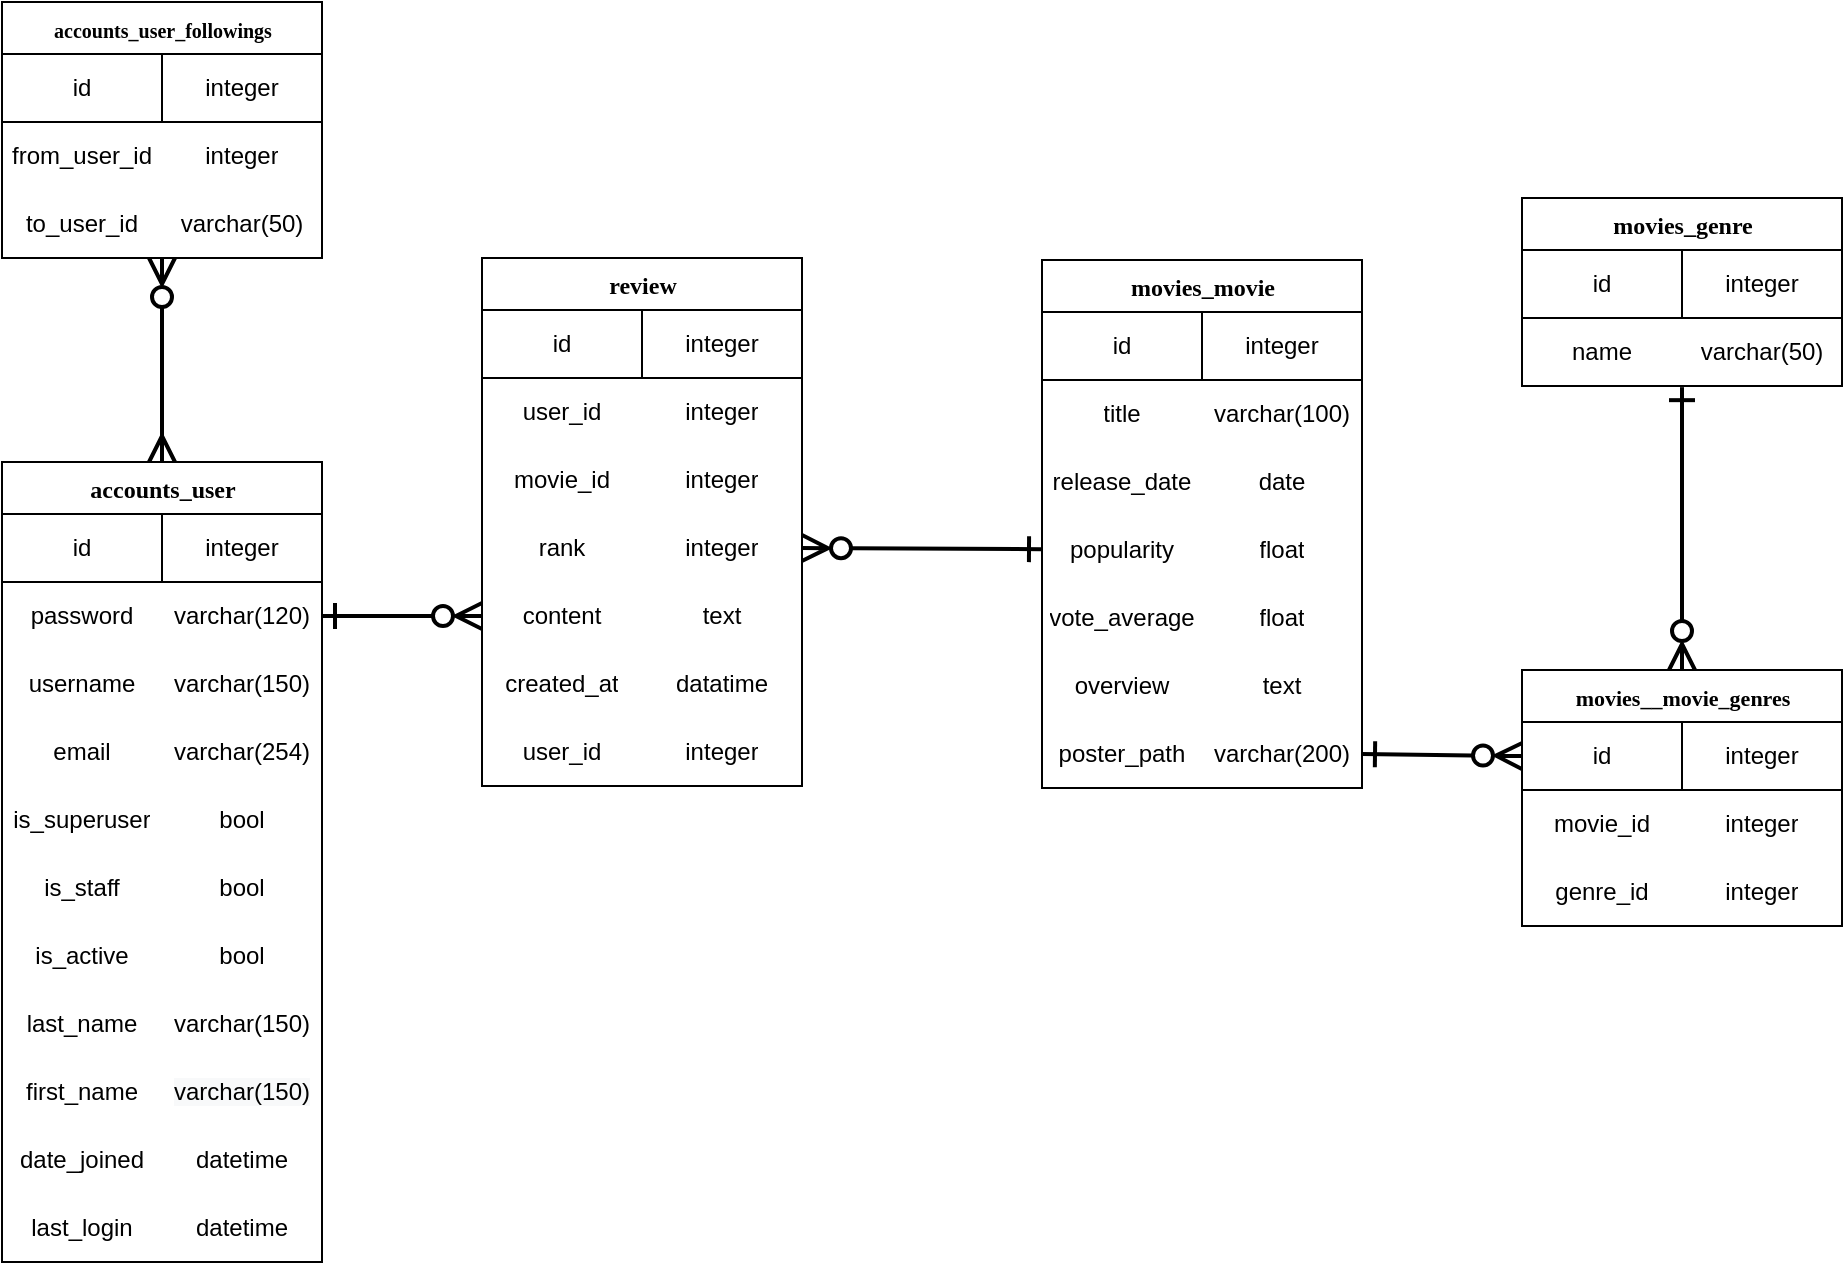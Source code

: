<mxfile version="20.5.3" type="github">
  <diagram name="Page-1" id="9f46799a-70d6-7492-0946-bef42562c5a5">
    <mxGraphModel dx="1271" dy="761" grid="1" gridSize="10" guides="1" tooltips="1" connect="1" arrows="1" fold="1" page="1" pageScale="1" pageWidth="1100" pageHeight="850" background="none" math="0" shadow="0">
      <root>
        <mxCell id="0" />
        <mxCell id="1" parent="0" />
        <mxCell id="78961159f06e98e8-30" value="review" style="swimlane;html=1;fontStyle=1;align=center;verticalAlign=top;childLayout=stackLayout;horizontal=1;startSize=26;horizontalStack=0;resizeParent=1;resizeLast=0;collapsible=1;marginBottom=0;swimlaneFillColor=#ffffff;rounded=0;shadow=0;comic=0;labelBackgroundColor=none;strokeWidth=1;fillColor=none;fontFamily=Verdana;fontSize=12;" parent="1" vertex="1">
          <mxGeometry x="360" y="250" width="160" height="264" as="geometry" />
        </mxCell>
        <mxCell id="Coziq-dJK1Pich8Sk--5-6" value="" style="childLayout=tableLayout;recursiveResize=0;shadow=0;fillColor=none;rounded=0;" parent="78961159f06e98e8-30" vertex="1">
          <mxGeometry y="26" width="160" height="34" as="geometry" />
        </mxCell>
        <mxCell id="Coziq-dJK1Pich8Sk--5-19" style="edgeStyle=orthogonalEdgeStyle;rounded=0;orthogonalLoop=1;jettySize=auto;html=1;exitX=0.5;exitY=0;exitDx=0;exitDy=0;" parent="Coziq-dJK1Pich8Sk--5-6" target="Coziq-dJK1Pich8Sk--5-7" edge="1">
          <mxGeometry relative="1" as="geometry" />
        </mxCell>
        <mxCell id="Coziq-dJK1Pich8Sk--5-7" value="" style="shape=tableRow;horizontal=0;startSize=0;swimlaneHead=0;swimlaneBody=0;top=0;left=0;bottom=0;right=0;dropTarget=0;collapsible=0;recursiveResize=0;expand=0;fontStyle=0;fillColor=none;strokeColor=inherit;rounded=0;" parent="Coziq-dJK1Pich8Sk--5-6" vertex="1">
          <mxGeometry width="160" height="34" as="geometry" />
        </mxCell>
        <mxCell id="Coziq-dJK1Pich8Sk--5-8" value="id" style="connectable=0;recursiveResize=0;strokeColor=inherit;fillColor=none;align=center;whiteSpace=wrap;html=1;rounded=0;" parent="Coziq-dJK1Pich8Sk--5-7" vertex="1">
          <mxGeometry width="80" height="34" as="geometry">
            <mxRectangle width="80" height="34" as="alternateBounds" />
          </mxGeometry>
        </mxCell>
        <mxCell id="Coziq-dJK1Pich8Sk--5-9" value="integer" style="connectable=0;recursiveResize=0;strokeColor=inherit;fillColor=none;align=center;whiteSpace=wrap;html=1;rounded=0;" parent="Coziq-dJK1Pich8Sk--5-7" vertex="1">
          <mxGeometry x="80" width="80" height="34" as="geometry">
            <mxRectangle width="80" height="34" as="alternateBounds" />
          </mxGeometry>
        </mxCell>
        <mxCell id="Coziq-dJK1Pich8Sk--5-20" value="" style="shape=table;html=1;whiteSpace=wrap;startSize=0;container=1;collapsible=0;childLayout=tableLayout;columnLines=0;rowLines=0;rounded=0;" parent="78961159f06e98e8-30" vertex="1">
          <mxGeometry y="60" width="160" height="204" as="geometry" />
        </mxCell>
        <mxCell id="Q-mK16G-5H3DGk-nFdMD-3" style="shape=tableRow;horizontal=0;startSize=0;swimlaneHead=0;swimlaneBody=0;top=0;left=0;bottom=0;right=0;collapsible=0;dropTarget=0;fillColor=none;points=[[0,0.5],[1,0.5]];portConstraint=eastwest;rounded=0;" vertex="1" parent="Coziq-dJK1Pich8Sk--5-20">
          <mxGeometry width="160" height="34" as="geometry" />
        </mxCell>
        <mxCell id="Q-mK16G-5H3DGk-nFdMD-4" value="user_id" style="shape=partialRectangle;html=1;whiteSpace=wrap;connectable=0;fillColor=none;top=0;left=0;bottom=0;right=0;overflow=hidden;fontSize=12;rounded=0;" vertex="1" parent="Q-mK16G-5H3DGk-nFdMD-3">
          <mxGeometry width="80" height="34" as="geometry">
            <mxRectangle width="80" height="34" as="alternateBounds" />
          </mxGeometry>
        </mxCell>
        <mxCell id="Q-mK16G-5H3DGk-nFdMD-5" value="integer" style="shape=partialRectangle;html=1;whiteSpace=wrap;connectable=0;fillColor=none;top=0;left=0;bottom=0;right=0;overflow=hidden;fontSize=12;rounded=0;" vertex="1" parent="Q-mK16G-5H3DGk-nFdMD-3">
          <mxGeometry x="80" width="80" height="34" as="geometry">
            <mxRectangle width="80" height="34" as="alternateBounds" />
          </mxGeometry>
        </mxCell>
        <mxCell id="Coziq-dJK1Pich8Sk--5-21" value="" style="shape=tableRow;horizontal=0;startSize=0;swimlaneHead=0;swimlaneBody=0;top=0;left=0;bottom=0;right=0;collapsible=0;dropTarget=0;fillColor=none;points=[[0,0.5],[1,0.5]];portConstraint=eastwest;rounded=0;" parent="Coziq-dJK1Pich8Sk--5-20" vertex="1">
          <mxGeometry y="34" width="160" height="34" as="geometry" />
        </mxCell>
        <mxCell id="Coziq-dJK1Pich8Sk--5-22" value="movie_id" style="shape=partialRectangle;html=1;whiteSpace=wrap;connectable=0;fillColor=none;top=0;left=0;bottom=0;right=0;overflow=hidden;fontSize=12;rounded=0;" parent="Coziq-dJK1Pich8Sk--5-21" vertex="1">
          <mxGeometry width="80" height="34" as="geometry">
            <mxRectangle width="80" height="34" as="alternateBounds" />
          </mxGeometry>
        </mxCell>
        <mxCell id="Coziq-dJK1Pich8Sk--5-23" value="integer" style="shape=partialRectangle;html=1;whiteSpace=wrap;connectable=0;fillColor=none;top=0;left=0;bottom=0;right=0;overflow=hidden;fontSize=12;rounded=0;" parent="Coziq-dJK1Pich8Sk--5-21" vertex="1">
          <mxGeometry x="80" width="80" height="34" as="geometry">
            <mxRectangle width="80" height="34" as="alternateBounds" />
          </mxGeometry>
        </mxCell>
        <mxCell id="Coziq-dJK1Pich8Sk--5-29" value="" style="shape=tableRow;horizontal=0;startSize=0;swimlaneHead=0;swimlaneBody=0;top=0;left=0;bottom=0;right=0;collapsible=0;dropTarget=0;fillColor=none;points=[[0,0.5],[1,0.5]];portConstraint=eastwest;rounded=0;" parent="Coziq-dJK1Pich8Sk--5-20" vertex="1">
          <mxGeometry y="68" width="160" height="34" as="geometry" />
        </mxCell>
        <mxCell id="Coziq-dJK1Pich8Sk--5-30" value="rank" style="shape=partialRectangle;html=1;whiteSpace=wrap;connectable=0;fillColor=none;top=0;left=0;bottom=0;right=0;overflow=hidden;fontSize=12;rounded=0;" parent="Coziq-dJK1Pich8Sk--5-29" vertex="1">
          <mxGeometry width="80" height="34" as="geometry">
            <mxRectangle width="80" height="34" as="alternateBounds" />
          </mxGeometry>
        </mxCell>
        <mxCell id="Coziq-dJK1Pich8Sk--5-31" value="integer" style="shape=partialRectangle;html=1;whiteSpace=wrap;connectable=0;fillColor=none;top=0;left=0;bottom=0;right=0;overflow=hidden;fontSize=12;rounded=0;" parent="Coziq-dJK1Pich8Sk--5-29" vertex="1">
          <mxGeometry x="80" width="80" height="34" as="geometry">
            <mxRectangle width="80" height="34" as="alternateBounds" />
          </mxGeometry>
        </mxCell>
        <mxCell id="Coziq-dJK1Pich8Sk--5-42" style="shape=tableRow;horizontal=0;startSize=0;swimlaneHead=0;swimlaneBody=0;top=0;left=0;bottom=0;right=0;collapsible=0;dropTarget=0;fillColor=none;points=[[0,0.5],[1,0.5]];portConstraint=eastwest;rounded=0;" parent="Coziq-dJK1Pich8Sk--5-20" vertex="1">
          <mxGeometry y="102" width="160" height="34" as="geometry" />
        </mxCell>
        <mxCell id="Coziq-dJK1Pich8Sk--5-43" value="content" style="shape=partialRectangle;html=1;whiteSpace=wrap;connectable=0;fillColor=none;top=0;left=0;bottom=0;right=0;overflow=hidden;fontSize=12;rounded=0;" parent="Coziq-dJK1Pich8Sk--5-42" vertex="1">
          <mxGeometry width="80" height="34" as="geometry">
            <mxRectangle width="80" height="34" as="alternateBounds" />
          </mxGeometry>
        </mxCell>
        <mxCell id="Coziq-dJK1Pich8Sk--5-44" value="text" style="shape=partialRectangle;html=1;whiteSpace=wrap;connectable=0;fillColor=none;top=0;left=0;bottom=0;right=0;overflow=hidden;fontSize=12;rounded=0;" parent="Coziq-dJK1Pich8Sk--5-42" vertex="1">
          <mxGeometry x="80" width="80" height="34" as="geometry">
            <mxRectangle width="80" height="34" as="alternateBounds" />
          </mxGeometry>
        </mxCell>
        <mxCell id="Coziq-dJK1Pich8Sk--5-39" style="shape=tableRow;horizontal=0;startSize=0;swimlaneHead=0;swimlaneBody=0;top=0;left=0;bottom=0;right=0;collapsible=0;dropTarget=0;fillColor=none;points=[[0,0.5],[1,0.5]];portConstraint=eastwest;rounded=0;" parent="Coziq-dJK1Pich8Sk--5-20" vertex="1">
          <mxGeometry y="136" width="160" height="34" as="geometry" />
        </mxCell>
        <mxCell id="Coziq-dJK1Pich8Sk--5-40" value="created_at" style="shape=partialRectangle;html=1;whiteSpace=wrap;connectable=0;fillColor=none;top=0;left=0;bottom=0;right=0;overflow=hidden;fontSize=12;rounded=0;" parent="Coziq-dJK1Pich8Sk--5-39" vertex="1">
          <mxGeometry width="80" height="34" as="geometry">
            <mxRectangle width="80" height="34" as="alternateBounds" />
          </mxGeometry>
        </mxCell>
        <mxCell id="Coziq-dJK1Pich8Sk--5-41" value="datatime" style="shape=partialRectangle;html=1;whiteSpace=wrap;connectable=0;fillColor=none;top=0;left=0;bottom=0;right=0;overflow=hidden;fontSize=12;rounded=0;" parent="Coziq-dJK1Pich8Sk--5-39" vertex="1">
          <mxGeometry x="80" width="80" height="34" as="geometry">
            <mxRectangle width="80" height="34" as="alternateBounds" />
          </mxGeometry>
        </mxCell>
        <mxCell id="Coziq-dJK1Pich8Sk--5-33" style="shape=tableRow;horizontal=0;startSize=0;swimlaneHead=0;swimlaneBody=0;top=0;left=0;bottom=0;right=0;collapsible=0;dropTarget=0;fillColor=none;points=[[0,0.5],[1,0.5]];portConstraint=eastwest;rounded=0;" parent="Coziq-dJK1Pich8Sk--5-20" vertex="1">
          <mxGeometry y="170" width="160" height="34" as="geometry" />
        </mxCell>
        <mxCell id="Coziq-dJK1Pich8Sk--5-34" value="user_id" style="shape=partialRectangle;html=1;whiteSpace=wrap;connectable=0;fillColor=none;top=0;left=0;bottom=0;right=0;overflow=hidden;fontSize=12;rounded=0;" parent="Coziq-dJK1Pich8Sk--5-33" vertex="1">
          <mxGeometry width="80" height="34" as="geometry">
            <mxRectangle width="80" height="34" as="alternateBounds" />
          </mxGeometry>
        </mxCell>
        <mxCell id="Coziq-dJK1Pich8Sk--5-35" value="integer" style="shape=partialRectangle;html=1;whiteSpace=wrap;connectable=0;fillColor=none;top=0;left=0;bottom=0;right=0;overflow=hidden;fontSize=12;rounded=0;" parent="Coziq-dJK1Pich8Sk--5-33" vertex="1">
          <mxGeometry x="80" width="80" height="34" as="geometry">
            <mxRectangle width="80" height="34" as="alternateBounds" />
          </mxGeometry>
        </mxCell>
        <mxCell id="Coziq-dJK1Pich8Sk--5-45" value="&lt;font style=&quot;font-size: 10px;&quot;&gt;accounts_user_followings&lt;/font&gt;" style="swimlane;html=1;fontStyle=1;align=center;verticalAlign=top;childLayout=stackLayout;horizontal=1;startSize=26;horizontalStack=0;resizeParent=1;resizeLast=0;collapsible=1;marginBottom=0;swimlaneFillColor=#ffffff;rounded=0;shadow=0;comic=0;labelBackgroundColor=none;strokeWidth=1;fillColor=none;fontFamily=Verdana;fontSize=12;" parent="1" vertex="1">
          <mxGeometry x="120" y="122" width="160" height="128" as="geometry" />
        </mxCell>
        <mxCell id="Coziq-dJK1Pich8Sk--5-46" value="" style="childLayout=tableLayout;recursiveResize=0;shadow=0;fillColor=none;rounded=0;" parent="Coziq-dJK1Pich8Sk--5-45" vertex="1">
          <mxGeometry y="26" width="160" height="34" as="geometry" />
        </mxCell>
        <mxCell id="Coziq-dJK1Pich8Sk--5-47" style="edgeStyle=orthogonalEdgeStyle;rounded=0;orthogonalLoop=1;jettySize=auto;html=1;exitX=0.5;exitY=0;exitDx=0;exitDy=0;" parent="Coziq-dJK1Pich8Sk--5-46" target="Coziq-dJK1Pich8Sk--5-48" edge="1">
          <mxGeometry relative="1" as="geometry" />
        </mxCell>
        <mxCell id="Coziq-dJK1Pich8Sk--5-48" value="" style="shape=tableRow;horizontal=0;startSize=0;swimlaneHead=0;swimlaneBody=0;top=0;left=0;bottom=0;right=0;dropTarget=0;collapsible=0;recursiveResize=0;expand=0;fontStyle=0;fillColor=none;strokeColor=inherit;rounded=0;" parent="Coziq-dJK1Pich8Sk--5-46" vertex="1">
          <mxGeometry width="160" height="34" as="geometry" />
        </mxCell>
        <mxCell id="Coziq-dJK1Pich8Sk--5-49" value="id" style="connectable=0;recursiveResize=0;strokeColor=inherit;fillColor=none;align=center;whiteSpace=wrap;html=1;rounded=0;" parent="Coziq-dJK1Pich8Sk--5-48" vertex="1">
          <mxGeometry width="80" height="34" as="geometry">
            <mxRectangle width="80" height="34" as="alternateBounds" />
          </mxGeometry>
        </mxCell>
        <mxCell id="Coziq-dJK1Pich8Sk--5-50" value="integer" style="connectable=0;recursiveResize=0;strokeColor=inherit;fillColor=none;align=center;whiteSpace=wrap;html=1;rounded=0;" parent="Coziq-dJK1Pich8Sk--5-48" vertex="1">
          <mxGeometry x="80" width="80" height="34" as="geometry">
            <mxRectangle width="80" height="34" as="alternateBounds" />
          </mxGeometry>
        </mxCell>
        <mxCell id="Coziq-dJK1Pich8Sk--5-51" value="" style="shape=table;html=1;whiteSpace=wrap;startSize=0;container=1;collapsible=0;childLayout=tableLayout;columnLines=0;rowLines=0;rounded=0;" parent="Coziq-dJK1Pich8Sk--5-45" vertex="1">
          <mxGeometry y="60" width="160" height="68" as="geometry" />
        </mxCell>
        <mxCell id="Coziq-dJK1Pich8Sk--5-52" value="" style="shape=tableRow;horizontal=0;startSize=0;swimlaneHead=0;swimlaneBody=0;top=0;left=0;bottom=0;right=0;collapsible=0;dropTarget=0;fillColor=none;points=[[0,0.5],[1,0.5]];portConstraint=eastwest;rounded=0;" parent="Coziq-dJK1Pich8Sk--5-51" vertex="1">
          <mxGeometry width="160" height="34" as="geometry" />
        </mxCell>
        <mxCell id="Coziq-dJK1Pich8Sk--5-53" value="from_user_id" style="shape=partialRectangle;html=1;whiteSpace=wrap;connectable=0;fillColor=none;top=0;left=0;bottom=0;right=0;overflow=hidden;fontSize=12;rounded=0;" parent="Coziq-dJK1Pich8Sk--5-52" vertex="1">
          <mxGeometry width="80" height="34" as="geometry">
            <mxRectangle width="80" height="34" as="alternateBounds" />
          </mxGeometry>
        </mxCell>
        <mxCell id="Coziq-dJK1Pich8Sk--5-54" value="integer" style="shape=partialRectangle;html=1;whiteSpace=wrap;connectable=0;fillColor=none;top=0;left=0;bottom=0;right=0;overflow=hidden;fontSize=12;rounded=0;" parent="Coziq-dJK1Pich8Sk--5-52" vertex="1">
          <mxGeometry x="80" width="80" height="34" as="geometry">
            <mxRectangle width="80" height="34" as="alternateBounds" />
          </mxGeometry>
        </mxCell>
        <mxCell id="Coziq-dJK1Pich8Sk--5-55" value="" style="shape=tableRow;horizontal=0;startSize=0;swimlaneHead=0;swimlaneBody=0;top=0;left=0;bottom=0;right=0;collapsible=0;dropTarget=0;fillColor=none;points=[[0,0.5],[1,0.5]];portConstraint=eastwest;rounded=0;" parent="Coziq-dJK1Pich8Sk--5-51" vertex="1">
          <mxGeometry y="34" width="160" height="34" as="geometry" />
        </mxCell>
        <mxCell id="Coziq-dJK1Pich8Sk--5-56" value="to_user_id" style="shape=partialRectangle;html=1;whiteSpace=wrap;connectable=0;fillColor=none;top=0;left=0;bottom=0;right=0;overflow=hidden;fontSize=12;rounded=0;" parent="Coziq-dJK1Pich8Sk--5-55" vertex="1">
          <mxGeometry width="80" height="34" as="geometry">
            <mxRectangle width="80" height="34" as="alternateBounds" />
          </mxGeometry>
        </mxCell>
        <mxCell id="Coziq-dJK1Pich8Sk--5-57" value="varchar(50)" style="shape=partialRectangle;html=1;whiteSpace=wrap;connectable=0;fillColor=none;top=0;left=0;bottom=0;right=0;overflow=hidden;fontSize=12;rounded=0;" parent="Coziq-dJK1Pich8Sk--5-55" vertex="1">
          <mxGeometry x="80" width="80" height="34" as="geometry">
            <mxRectangle width="80" height="34" as="alternateBounds" />
          </mxGeometry>
        </mxCell>
        <mxCell id="Coziq-dJK1Pich8Sk--5-73" value="accounts_user" style="swimlane;html=1;fontStyle=1;align=center;verticalAlign=top;childLayout=stackLayout;horizontal=1;startSize=26;horizontalStack=0;resizeParent=1;resizeLast=0;collapsible=1;marginBottom=0;swimlaneFillColor=#ffffff;rounded=0;shadow=0;comic=0;labelBackgroundColor=none;strokeWidth=1;fillColor=none;fontFamily=Verdana;fontSize=12;" parent="1" vertex="1">
          <mxGeometry x="120" y="352" width="160" height="400" as="geometry" />
        </mxCell>
        <mxCell id="Coziq-dJK1Pich8Sk--5-74" value="" style="childLayout=tableLayout;recursiveResize=0;shadow=0;fillColor=none;rounded=0;" parent="Coziq-dJK1Pich8Sk--5-73" vertex="1">
          <mxGeometry y="26" width="160" height="34" as="geometry" />
        </mxCell>
        <mxCell id="Coziq-dJK1Pich8Sk--5-75" style="edgeStyle=orthogonalEdgeStyle;rounded=0;orthogonalLoop=1;jettySize=auto;html=1;exitX=0.5;exitY=0;exitDx=0;exitDy=0;" parent="Coziq-dJK1Pich8Sk--5-74" target="Coziq-dJK1Pich8Sk--5-76" edge="1">
          <mxGeometry relative="1" as="geometry" />
        </mxCell>
        <mxCell id="Coziq-dJK1Pich8Sk--5-76" value="" style="shape=tableRow;horizontal=0;startSize=0;swimlaneHead=0;swimlaneBody=0;top=0;left=0;bottom=0;right=0;dropTarget=0;collapsible=0;recursiveResize=0;expand=0;fontStyle=0;fillColor=none;strokeColor=inherit;rounded=0;" parent="Coziq-dJK1Pich8Sk--5-74" vertex="1">
          <mxGeometry width="160" height="34" as="geometry" />
        </mxCell>
        <mxCell id="Coziq-dJK1Pich8Sk--5-77" value="id" style="connectable=0;recursiveResize=0;strokeColor=inherit;fillColor=none;align=center;whiteSpace=wrap;html=1;rounded=0;" parent="Coziq-dJK1Pich8Sk--5-76" vertex="1">
          <mxGeometry width="80" height="34" as="geometry">
            <mxRectangle width="80" height="34" as="alternateBounds" />
          </mxGeometry>
        </mxCell>
        <mxCell id="Coziq-dJK1Pich8Sk--5-78" value="integer" style="connectable=0;recursiveResize=0;strokeColor=inherit;fillColor=none;align=center;whiteSpace=wrap;html=1;rounded=0;" parent="Coziq-dJK1Pich8Sk--5-76" vertex="1">
          <mxGeometry x="80" width="80" height="34" as="geometry">
            <mxRectangle width="80" height="34" as="alternateBounds" />
          </mxGeometry>
        </mxCell>
        <mxCell id="Coziq-dJK1Pich8Sk--5-79" value="" style="shape=table;html=1;whiteSpace=wrap;startSize=0;container=1;collapsible=0;childLayout=tableLayout;columnLines=0;rowLines=0;rounded=0;" parent="Coziq-dJK1Pich8Sk--5-73" vertex="1">
          <mxGeometry y="60" width="160" height="340" as="geometry" />
        </mxCell>
        <mxCell id="Coziq-dJK1Pich8Sk--5-80" value="" style="shape=tableRow;horizontal=0;startSize=0;swimlaneHead=0;swimlaneBody=0;top=0;left=0;bottom=0;right=0;collapsible=0;dropTarget=0;fillColor=none;points=[[0,0.5],[1,0.5]];portConstraint=eastwest;rounded=0;" parent="Coziq-dJK1Pich8Sk--5-79" vertex="1">
          <mxGeometry width="160" height="34" as="geometry" />
        </mxCell>
        <mxCell id="Coziq-dJK1Pich8Sk--5-81" value="password" style="shape=partialRectangle;html=1;whiteSpace=wrap;connectable=0;fillColor=none;top=0;left=0;bottom=0;right=0;overflow=hidden;fontSize=12;rounded=0;" parent="Coziq-dJK1Pich8Sk--5-80" vertex="1">
          <mxGeometry width="80" height="34" as="geometry">
            <mxRectangle width="80" height="34" as="alternateBounds" />
          </mxGeometry>
        </mxCell>
        <mxCell id="Coziq-dJK1Pich8Sk--5-82" value="varchar(120)" style="shape=partialRectangle;html=1;whiteSpace=wrap;connectable=0;fillColor=none;top=0;left=0;bottom=0;right=0;overflow=hidden;fontSize=12;rounded=0;" parent="Coziq-dJK1Pich8Sk--5-80" vertex="1">
          <mxGeometry x="80" width="80" height="34" as="geometry">
            <mxRectangle width="80" height="34" as="alternateBounds" />
          </mxGeometry>
        </mxCell>
        <mxCell id="Coziq-dJK1Pich8Sk--5-83" value="" style="shape=tableRow;horizontal=0;startSize=0;swimlaneHead=0;swimlaneBody=0;top=0;left=0;bottom=0;right=0;collapsible=0;dropTarget=0;fillColor=none;points=[[0,0.5],[1,0.5]];portConstraint=eastwest;rounded=0;" parent="Coziq-dJK1Pich8Sk--5-79" vertex="1">
          <mxGeometry y="34" width="160" height="34" as="geometry" />
        </mxCell>
        <mxCell id="Coziq-dJK1Pich8Sk--5-84" value="username" style="shape=partialRectangle;html=1;whiteSpace=wrap;connectable=0;fillColor=none;top=0;left=0;bottom=0;right=0;overflow=hidden;fontSize=12;rounded=0;" parent="Coziq-dJK1Pich8Sk--5-83" vertex="1">
          <mxGeometry width="80" height="34" as="geometry">
            <mxRectangle width="80" height="34" as="alternateBounds" />
          </mxGeometry>
        </mxCell>
        <mxCell id="Coziq-dJK1Pich8Sk--5-85" value="varchar(150)" style="shape=partialRectangle;html=1;whiteSpace=wrap;connectable=0;fillColor=none;top=0;left=0;bottom=0;right=0;overflow=hidden;fontSize=12;rounded=0;" parent="Coziq-dJK1Pich8Sk--5-83" vertex="1">
          <mxGeometry x="80" width="80" height="34" as="geometry">
            <mxRectangle width="80" height="34" as="alternateBounds" />
          </mxGeometry>
        </mxCell>
        <mxCell id="Coziq-dJK1Pich8Sk--5-86" value="" style="shape=tableRow;horizontal=0;startSize=0;swimlaneHead=0;swimlaneBody=0;top=0;left=0;bottom=0;right=0;collapsible=0;dropTarget=0;fillColor=none;points=[[0,0.5],[1,0.5]];portConstraint=eastwest;rounded=0;" parent="Coziq-dJK1Pich8Sk--5-79" vertex="1">
          <mxGeometry y="68" width="160" height="34" as="geometry" />
        </mxCell>
        <mxCell id="Coziq-dJK1Pich8Sk--5-87" value="email" style="shape=partialRectangle;html=1;whiteSpace=wrap;connectable=0;fillColor=none;top=0;left=0;bottom=0;right=0;overflow=hidden;fontSize=12;rounded=0;" parent="Coziq-dJK1Pich8Sk--5-86" vertex="1">
          <mxGeometry width="80" height="34" as="geometry">
            <mxRectangle width="80" height="34" as="alternateBounds" />
          </mxGeometry>
        </mxCell>
        <mxCell id="Coziq-dJK1Pich8Sk--5-88" value="varchar(254)" style="shape=partialRectangle;html=1;whiteSpace=wrap;connectable=0;fillColor=none;top=0;left=0;bottom=0;right=0;overflow=hidden;fontSize=12;rounded=0;" parent="Coziq-dJK1Pich8Sk--5-86" vertex="1">
          <mxGeometry x="80" width="80" height="34" as="geometry">
            <mxRectangle width="80" height="34" as="alternateBounds" />
          </mxGeometry>
        </mxCell>
        <mxCell id="Coziq-dJK1Pich8Sk--5-89" style="shape=tableRow;horizontal=0;startSize=0;swimlaneHead=0;swimlaneBody=0;top=0;left=0;bottom=0;right=0;collapsible=0;dropTarget=0;fillColor=none;points=[[0,0.5],[1,0.5]];portConstraint=eastwest;rounded=0;" parent="Coziq-dJK1Pich8Sk--5-79" vertex="1">
          <mxGeometry y="102" width="160" height="34" as="geometry" />
        </mxCell>
        <mxCell id="Coziq-dJK1Pich8Sk--5-90" value="is_superuser" style="shape=partialRectangle;html=1;whiteSpace=wrap;connectable=0;fillColor=none;top=0;left=0;bottom=0;right=0;overflow=hidden;fontSize=12;rounded=0;" parent="Coziq-dJK1Pich8Sk--5-89" vertex="1">
          <mxGeometry width="80" height="34" as="geometry">
            <mxRectangle width="80" height="34" as="alternateBounds" />
          </mxGeometry>
        </mxCell>
        <mxCell id="Coziq-dJK1Pich8Sk--5-91" value="bool" style="shape=partialRectangle;html=1;whiteSpace=wrap;connectable=0;fillColor=none;top=0;left=0;bottom=0;right=0;overflow=hidden;fontSize=12;rounded=0;" parent="Coziq-dJK1Pich8Sk--5-89" vertex="1">
          <mxGeometry x="80" width="80" height="34" as="geometry">
            <mxRectangle width="80" height="34" as="alternateBounds" />
          </mxGeometry>
        </mxCell>
        <mxCell id="Coziq-dJK1Pich8Sk--5-185" style="shape=tableRow;horizontal=0;startSize=0;swimlaneHead=0;swimlaneBody=0;top=0;left=0;bottom=0;right=0;collapsible=0;dropTarget=0;fillColor=none;points=[[0,0.5],[1,0.5]];portConstraint=eastwest;rounded=0;" parent="Coziq-dJK1Pich8Sk--5-79" vertex="1">
          <mxGeometry y="136" width="160" height="34" as="geometry" />
        </mxCell>
        <mxCell id="Coziq-dJK1Pich8Sk--5-186" value="is_staff" style="shape=partialRectangle;html=1;whiteSpace=wrap;connectable=0;fillColor=none;top=0;left=0;bottom=0;right=0;overflow=hidden;fontSize=12;rounded=0;" parent="Coziq-dJK1Pich8Sk--5-185" vertex="1">
          <mxGeometry width="80" height="34" as="geometry">
            <mxRectangle width="80" height="34" as="alternateBounds" />
          </mxGeometry>
        </mxCell>
        <mxCell id="Coziq-dJK1Pich8Sk--5-187" value="bool" style="shape=partialRectangle;html=1;whiteSpace=wrap;connectable=0;fillColor=none;top=0;left=0;bottom=0;right=0;overflow=hidden;fontSize=12;rounded=0;" parent="Coziq-dJK1Pich8Sk--5-185" vertex="1">
          <mxGeometry x="80" width="80" height="34" as="geometry">
            <mxRectangle width="80" height="34" as="alternateBounds" />
          </mxGeometry>
        </mxCell>
        <mxCell id="Coziq-dJK1Pich8Sk--5-92" style="shape=tableRow;horizontal=0;startSize=0;swimlaneHead=0;swimlaneBody=0;top=0;left=0;bottom=0;right=0;collapsible=0;dropTarget=0;fillColor=none;points=[[0,0.5],[1,0.5]];portConstraint=eastwest;rounded=0;" parent="Coziq-dJK1Pich8Sk--5-79" vertex="1">
          <mxGeometry y="170" width="160" height="34" as="geometry" />
        </mxCell>
        <mxCell id="Coziq-dJK1Pich8Sk--5-93" value="is_active" style="shape=partialRectangle;html=1;whiteSpace=wrap;connectable=0;fillColor=none;top=0;left=0;bottom=0;right=0;overflow=hidden;fontSize=12;rounded=0;" parent="Coziq-dJK1Pich8Sk--5-92" vertex="1">
          <mxGeometry width="80" height="34" as="geometry">
            <mxRectangle width="80" height="34" as="alternateBounds" />
          </mxGeometry>
        </mxCell>
        <mxCell id="Coziq-dJK1Pich8Sk--5-94" value="bool" style="shape=partialRectangle;html=1;whiteSpace=wrap;connectable=0;fillColor=none;top=0;left=0;bottom=0;right=0;overflow=hidden;fontSize=12;rounded=0;" parent="Coziq-dJK1Pich8Sk--5-92" vertex="1">
          <mxGeometry x="80" width="80" height="34" as="geometry">
            <mxRectangle width="80" height="34" as="alternateBounds" />
          </mxGeometry>
        </mxCell>
        <mxCell id="Coziq-dJK1Pich8Sk--5-95" style="shape=tableRow;horizontal=0;startSize=0;swimlaneHead=0;swimlaneBody=0;top=0;left=0;bottom=0;right=0;collapsible=0;dropTarget=0;fillColor=none;points=[[0,0.5],[1,0.5]];portConstraint=eastwest;rounded=0;" parent="Coziq-dJK1Pich8Sk--5-79" vertex="1">
          <mxGeometry y="204" width="160" height="34" as="geometry" />
        </mxCell>
        <mxCell id="Coziq-dJK1Pich8Sk--5-96" value="last_name" style="shape=partialRectangle;html=1;whiteSpace=wrap;connectable=0;fillColor=none;top=0;left=0;bottom=0;right=0;overflow=hidden;fontSize=12;rounded=0;" parent="Coziq-dJK1Pich8Sk--5-95" vertex="1">
          <mxGeometry width="80" height="34" as="geometry">
            <mxRectangle width="80" height="34" as="alternateBounds" />
          </mxGeometry>
        </mxCell>
        <mxCell id="Coziq-dJK1Pich8Sk--5-97" value="varchar(150)" style="shape=partialRectangle;html=1;whiteSpace=wrap;connectable=0;fillColor=none;top=0;left=0;bottom=0;right=0;overflow=hidden;fontSize=12;rounded=0;" parent="Coziq-dJK1Pich8Sk--5-95" vertex="1">
          <mxGeometry x="80" width="80" height="34" as="geometry">
            <mxRectangle width="80" height="34" as="alternateBounds" />
          </mxGeometry>
        </mxCell>
        <mxCell id="Coziq-dJK1Pich8Sk--5-98" style="shape=tableRow;horizontal=0;startSize=0;swimlaneHead=0;swimlaneBody=0;top=0;left=0;bottom=0;right=0;collapsible=0;dropTarget=0;fillColor=none;points=[[0,0.5],[1,0.5]];portConstraint=eastwest;rounded=0;" parent="Coziq-dJK1Pich8Sk--5-79" vertex="1">
          <mxGeometry y="238" width="160" height="34" as="geometry" />
        </mxCell>
        <mxCell id="Coziq-dJK1Pich8Sk--5-99" value="first_name" style="shape=partialRectangle;html=1;whiteSpace=wrap;connectable=0;fillColor=none;top=0;left=0;bottom=0;right=0;overflow=hidden;fontSize=12;rounded=0;" parent="Coziq-dJK1Pich8Sk--5-98" vertex="1">
          <mxGeometry width="80" height="34" as="geometry">
            <mxRectangle width="80" height="34" as="alternateBounds" />
          </mxGeometry>
        </mxCell>
        <mxCell id="Coziq-dJK1Pich8Sk--5-100" value="&lt;span style=&quot;color: rgb(0, 0, 0); font-family: Helvetica; font-size: 12px; font-style: normal; font-variant-ligatures: normal; font-variant-caps: normal; font-weight: 400; letter-spacing: normal; orphans: 2; text-align: center; text-indent: 0px; text-transform: none; widows: 2; word-spacing: 0px; -webkit-text-stroke-width: 0px; background-color: rgb(248, 249, 250); text-decoration-thickness: initial; text-decoration-style: initial; text-decoration-color: initial; float: none; display: inline !important;&quot;&gt;varchar(150)&lt;/span&gt;" style="shape=partialRectangle;html=1;whiteSpace=wrap;connectable=0;fillColor=none;top=0;left=0;bottom=0;right=0;overflow=hidden;fontSize=12;rounded=0;" parent="Coziq-dJK1Pich8Sk--5-98" vertex="1">
          <mxGeometry x="80" width="80" height="34" as="geometry">
            <mxRectangle width="80" height="34" as="alternateBounds" />
          </mxGeometry>
        </mxCell>
        <mxCell id="Coziq-dJK1Pich8Sk--5-188" style="shape=tableRow;horizontal=0;startSize=0;swimlaneHead=0;swimlaneBody=0;top=0;left=0;bottom=0;right=0;collapsible=0;dropTarget=0;fillColor=none;points=[[0,0.5],[1,0.5]];portConstraint=eastwest;rounded=0;" parent="Coziq-dJK1Pich8Sk--5-79" vertex="1">
          <mxGeometry y="272" width="160" height="34" as="geometry" />
        </mxCell>
        <mxCell id="Coziq-dJK1Pich8Sk--5-189" value="date_joined" style="shape=partialRectangle;html=1;whiteSpace=wrap;connectable=0;fillColor=none;top=0;left=0;bottom=0;right=0;overflow=hidden;fontSize=12;rounded=0;" parent="Coziq-dJK1Pich8Sk--5-188" vertex="1">
          <mxGeometry width="80" height="34" as="geometry">
            <mxRectangle width="80" height="34" as="alternateBounds" />
          </mxGeometry>
        </mxCell>
        <mxCell id="Coziq-dJK1Pich8Sk--5-190" value="datetime" style="shape=partialRectangle;html=1;whiteSpace=wrap;connectable=0;fillColor=none;top=0;left=0;bottom=0;right=0;overflow=hidden;fontSize=12;rounded=0;" parent="Coziq-dJK1Pich8Sk--5-188" vertex="1">
          <mxGeometry x="80" width="80" height="34" as="geometry">
            <mxRectangle width="80" height="34" as="alternateBounds" />
          </mxGeometry>
        </mxCell>
        <mxCell id="Coziq-dJK1Pich8Sk--5-191" style="shape=tableRow;horizontal=0;startSize=0;swimlaneHead=0;swimlaneBody=0;top=0;left=0;bottom=0;right=0;collapsible=0;dropTarget=0;fillColor=none;points=[[0,0.5],[1,0.5]];portConstraint=eastwest;rounded=0;" parent="Coziq-dJK1Pich8Sk--5-79" vertex="1">
          <mxGeometry y="306" width="160" height="34" as="geometry" />
        </mxCell>
        <mxCell id="Coziq-dJK1Pich8Sk--5-192" value="last_login" style="shape=partialRectangle;html=1;whiteSpace=wrap;connectable=0;fillColor=none;top=0;left=0;bottom=0;right=0;overflow=hidden;fontSize=12;rounded=0;" parent="Coziq-dJK1Pich8Sk--5-191" vertex="1">
          <mxGeometry width="80" height="34" as="geometry">
            <mxRectangle width="80" height="34" as="alternateBounds" />
          </mxGeometry>
        </mxCell>
        <mxCell id="Coziq-dJK1Pich8Sk--5-193" value="datetime" style="shape=partialRectangle;html=1;whiteSpace=wrap;connectable=0;fillColor=none;top=0;left=0;bottom=0;right=0;overflow=hidden;fontSize=12;rounded=0;" parent="Coziq-dJK1Pich8Sk--5-191" vertex="1">
          <mxGeometry x="80" width="80" height="34" as="geometry">
            <mxRectangle width="80" height="34" as="alternateBounds" />
          </mxGeometry>
        </mxCell>
        <mxCell id="Coziq-dJK1Pich8Sk--5-101" value="movies_movie" style="swimlane;html=1;fontStyle=1;align=center;verticalAlign=top;childLayout=stackLayout;horizontal=1;startSize=26;horizontalStack=0;resizeParent=1;resizeLast=0;collapsible=1;marginBottom=0;swimlaneFillColor=#ffffff;rounded=0;shadow=0;comic=0;labelBackgroundColor=none;strokeWidth=1;fillColor=none;fontFamily=Verdana;fontSize=12;" parent="1" vertex="1">
          <mxGeometry x="640" y="251" width="160" height="264" as="geometry" />
        </mxCell>
        <mxCell id="Coziq-dJK1Pich8Sk--5-102" value="" style="childLayout=tableLayout;recursiveResize=0;shadow=0;fillColor=none;rounded=0;" parent="Coziq-dJK1Pich8Sk--5-101" vertex="1">
          <mxGeometry y="26" width="160" height="34" as="geometry" />
        </mxCell>
        <mxCell id="Coziq-dJK1Pich8Sk--5-103" style="edgeStyle=orthogonalEdgeStyle;rounded=0;orthogonalLoop=1;jettySize=auto;html=1;exitX=0.5;exitY=0;exitDx=0;exitDy=0;" parent="Coziq-dJK1Pich8Sk--5-102" target="Coziq-dJK1Pich8Sk--5-104" edge="1">
          <mxGeometry relative="1" as="geometry" />
        </mxCell>
        <mxCell id="Coziq-dJK1Pich8Sk--5-104" value="" style="shape=tableRow;horizontal=0;startSize=0;swimlaneHead=0;swimlaneBody=0;top=0;left=0;bottom=0;right=0;dropTarget=0;collapsible=0;recursiveResize=0;expand=0;fontStyle=0;fillColor=none;strokeColor=inherit;rounded=0;" parent="Coziq-dJK1Pich8Sk--5-102" vertex="1">
          <mxGeometry width="160" height="34" as="geometry" />
        </mxCell>
        <mxCell id="Coziq-dJK1Pich8Sk--5-105" value="id" style="connectable=0;recursiveResize=0;strokeColor=inherit;fillColor=none;align=center;whiteSpace=wrap;html=1;rounded=0;" parent="Coziq-dJK1Pich8Sk--5-104" vertex="1">
          <mxGeometry width="80" height="34" as="geometry">
            <mxRectangle width="80" height="34" as="alternateBounds" />
          </mxGeometry>
        </mxCell>
        <mxCell id="Coziq-dJK1Pich8Sk--5-106" value="integer" style="connectable=0;recursiveResize=0;strokeColor=inherit;fillColor=none;align=center;whiteSpace=wrap;html=1;rounded=0;" parent="Coziq-dJK1Pich8Sk--5-104" vertex="1">
          <mxGeometry x="80" width="80" height="34" as="geometry">
            <mxRectangle width="80" height="34" as="alternateBounds" />
          </mxGeometry>
        </mxCell>
        <mxCell id="Coziq-dJK1Pich8Sk--5-107" value="" style="shape=table;html=1;whiteSpace=wrap;startSize=0;container=1;collapsible=0;childLayout=tableLayout;columnLines=0;rowLines=0;rounded=0;" parent="Coziq-dJK1Pich8Sk--5-101" vertex="1">
          <mxGeometry y="60" width="160" height="204" as="geometry" />
        </mxCell>
        <mxCell id="Coziq-dJK1Pich8Sk--5-108" value="" style="shape=tableRow;horizontal=0;startSize=0;swimlaneHead=0;swimlaneBody=0;top=0;left=0;bottom=0;right=0;collapsible=0;dropTarget=0;fillColor=none;points=[[0,0.5],[1,0.5]];portConstraint=eastwest;rounded=0;" parent="Coziq-dJK1Pich8Sk--5-107" vertex="1">
          <mxGeometry width="160" height="34" as="geometry" />
        </mxCell>
        <mxCell id="Coziq-dJK1Pich8Sk--5-109" value="title" style="shape=partialRectangle;html=1;whiteSpace=wrap;connectable=0;fillColor=none;top=0;left=0;bottom=0;right=0;overflow=hidden;fontSize=12;rounded=0;" parent="Coziq-dJK1Pich8Sk--5-108" vertex="1">
          <mxGeometry width="80" height="34" as="geometry">
            <mxRectangle width="80" height="34" as="alternateBounds" />
          </mxGeometry>
        </mxCell>
        <mxCell id="Coziq-dJK1Pich8Sk--5-110" value="varchar(100)" style="shape=partialRectangle;html=1;whiteSpace=wrap;connectable=0;fillColor=none;top=0;left=0;bottom=0;right=0;overflow=hidden;fontSize=12;rounded=0;" parent="Coziq-dJK1Pich8Sk--5-108" vertex="1">
          <mxGeometry x="80" width="80" height="34" as="geometry">
            <mxRectangle width="80" height="34" as="alternateBounds" />
          </mxGeometry>
        </mxCell>
        <mxCell id="Coziq-dJK1Pich8Sk--5-111" value="" style="shape=tableRow;horizontal=0;startSize=0;swimlaneHead=0;swimlaneBody=0;top=0;left=0;bottom=0;right=0;collapsible=0;dropTarget=0;fillColor=none;points=[[0,0.5],[1,0.5]];portConstraint=eastwest;rounded=0;" parent="Coziq-dJK1Pich8Sk--5-107" vertex="1">
          <mxGeometry y="34" width="160" height="34" as="geometry" />
        </mxCell>
        <mxCell id="Coziq-dJK1Pich8Sk--5-112" value="release_date" style="shape=partialRectangle;html=1;whiteSpace=wrap;connectable=0;fillColor=none;top=0;left=0;bottom=0;right=0;overflow=hidden;fontSize=12;rounded=0;" parent="Coziq-dJK1Pich8Sk--5-111" vertex="1">
          <mxGeometry width="80" height="34" as="geometry">
            <mxRectangle width="80" height="34" as="alternateBounds" />
          </mxGeometry>
        </mxCell>
        <mxCell id="Coziq-dJK1Pich8Sk--5-113" value="date" style="shape=partialRectangle;html=1;whiteSpace=wrap;connectable=0;fillColor=none;top=0;left=0;bottom=0;right=0;overflow=hidden;fontSize=12;rounded=0;" parent="Coziq-dJK1Pich8Sk--5-111" vertex="1">
          <mxGeometry x="80" width="80" height="34" as="geometry">
            <mxRectangle width="80" height="34" as="alternateBounds" />
          </mxGeometry>
        </mxCell>
        <mxCell id="Coziq-dJK1Pich8Sk--5-114" value="" style="shape=tableRow;horizontal=0;startSize=0;swimlaneHead=0;swimlaneBody=0;top=0;left=0;bottom=0;right=0;collapsible=0;dropTarget=0;fillColor=none;points=[[0,0.5],[1,0.5]];portConstraint=eastwest;rounded=0;" parent="Coziq-dJK1Pich8Sk--5-107" vertex="1">
          <mxGeometry y="68" width="160" height="34" as="geometry" />
        </mxCell>
        <mxCell id="Coziq-dJK1Pich8Sk--5-115" value="popularity" style="shape=partialRectangle;html=1;whiteSpace=wrap;connectable=0;fillColor=none;top=0;left=0;bottom=0;right=0;overflow=hidden;fontSize=12;rounded=0;" parent="Coziq-dJK1Pich8Sk--5-114" vertex="1">
          <mxGeometry width="80" height="34" as="geometry">
            <mxRectangle width="80" height="34" as="alternateBounds" />
          </mxGeometry>
        </mxCell>
        <mxCell id="Coziq-dJK1Pich8Sk--5-116" value="float" style="shape=partialRectangle;html=1;whiteSpace=wrap;connectable=0;fillColor=none;top=0;left=0;bottom=0;right=0;overflow=hidden;fontSize=12;rounded=0;" parent="Coziq-dJK1Pich8Sk--5-114" vertex="1">
          <mxGeometry x="80" width="80" height="34" as="geometry">
            <mxRectangle width="80" height="34" as="alternateBounds" />
          </mxGeometry>
        </mxCell>
        <mxCell id="Coziq-dJK1Pich8Sk--5-120" style="shape=tableRow;horizontal=0;startSize=0;swimlaneHead=0;swimlaneBody=0;top=0;left=0;bottom=0;right=0;collapsible=0;dropTarget=0;fillColor=none;points=[[0,0.5],[1,0.5]];portConstraint=eastwest;rounded=0;" parent="Coziq-dJK1Pich8Sk--5-107" vertex="1">
          <mxGeometry y="102" width="160" height="34" as="geometry" />
        </mxCell>
        <mxCell id="Coziq-dJK1Pich8Sk--5-121" value="vote_average" style="shape=partialRectangle;html=1;whiteSpace=wrap;connectable=0;fillColor=none;top=0;left=0;bottom=0;right=0;overflow=hidden;fontSize=12;rounded=0;" parent="Coziq-dJK1Pich8Sk--5-120" vertex="1">
          <mxGeometry width="80" height="34" as="geometry">
            <mxRectangle width="80" height="34" as="alternateBounds" />
          </mxGeometry>
        </mxCell>
        <mxCell id="Coziq-dJK1Pich8Sk--5-122" value="float" style="shape=partialRectangle;html=1;whiteSpace=wrap;connectable=0;fillColor=none;top=0;left=0;bottom=0;right=0;overflow=hidden;fontSize=12;rounded=0;" parent="Coziq-dJK1Pich8Sk--5-120" vertex="1">
          <mxGeometry x="80" width="80" height="34" as="geometry">
            <mxRectangle width="80" height="34" as="alternateBounds" />
          </mxGeometry>
        </mxCell>
        <mxCell id="Coziq-dJK1Pich8Sk--5-123" style="shape=tableRow;horizontal=0;startSize=0;swimlaneHead=0;swimlaneBody=0;top=0;left=0;bottom=0;right=0;collapsible=0;dropTarget=0;fillColor=none;points=[[0,0.5],[1,0.5]];portConstraint=eastwest;rounded=0;" parent="Coziq-dJK1Pich8Sk--5-107" vertex="1">
          <mxGeometry y="136" width="160" height="34" as="geometry" />
        </mxCell>
        <mxCell id="Coziq-dJK1Pich8Sk--5-124" value="overview" style="shape=partialRectangle;html=1;whiteSpace=wrap;connectable=0;fillColor=none;top=0;left=0;bottom=0;right=0;overflow=hidden;fontSize=12;rounded=0;" parent="Coziq-dJK1Pich8Sk--5-123" vertex="1">
          <mxGeometry width="80" height="34" as="geometry">
            <mxRectangle width="80" height="34" as="alternateBounds" />
          </mxGeometry>
        </mxCell>
        <mxCell id="Coziq-dJK1Pich8Sk--5-125" value="text" style="shape=partialRectangle;html=1;whiteSpace=wrap;connectable=0;fillColor=none;top=0;left=0;bottom=0;right=0;overflow=hidden;fontSize=12;rounded=0;" parent="Coziq-dJK1Pich8Sk--5-123" vertex="1">
          <mxGeometry x="80" width="80" height="34" as="geometry">
            <mxRectangle width="80" height="34" as="alternateBounds" />
          </mxGeometry>
        </mxCell>
        <mxCell id="Coziq-dJK1Pich8Sk--5-126" style="shape=tableRow;horizontal=0;startSize=0;swimlaneHead=0;swimlaneBody=0;top=0;left=0;bottom=0;right=0;collapsible=0;dropTarget=0;fillColor=none;points=[[0,0.5],[1,0.5]];portConstraint=eastwest;rounded=0;" parent="Coziq-dJK1Pich8Sk--5-107" vertex="1">
          <mxGeometry y="170" width="160" height="34" as="geometry" />
        </mxCell>
        <mxCell id="Coziq-dJK1Pich8Sk--5-127" value="poster_path" style="shape=partialRectangle;html=1;whiteSpace=wrap;connectable=0;fillColor=none;top=0;left=0;bottom=0;right=0;overflow=hidden;fontSize=12;rounded=0;" parent="Coziq-dJK1Pich8Sk--5-126" vertex="1">
          <mxGeometry width="80" height="34" as="geometry">
            <mxRectangle width="80" height="34" as="alternateBounds" />
          </mxGeometry>
        </mxCell>
        <mxCell id="Coziq-dJK1Pich8Sk--5-128" value="varchar(200)" style="shape=partialRectangle;html=1;whiteSpace=wrap;connectable=0;fillColor=none;top=0;left=0;bottom=0;right=0;overflow=hidden;fontSize=12;rounded=0;" parent="Coziq-dJK1Pich8Sk--5-126" vertex="1">
          <mxGeometry x="80" width="80" height="34" as="geometry">
            <mxRectangle width="80" height="34" as="alternateBounds" />
          </mxGeometry>
        </mxCell>
        <mxCell id="Coziq-dJK1Pich8Sk--5-194" value="&lt;font style=&quot;font-size: 12px;&quot;&gt;movies_genre&lt;/font&gt;" style="swimlane;html=1;fontStyle=1;align=center;verticalAlign=top;childLayout=stackLayout;horizontal=1;startSize=26;horizontalStack=0;resizeParent=1;resizeLast=0;collapsible=1;marginBottom=0;swimlaneFillColor=#ffffff;rounded=0;shadow=0;comic=0;labelBackgroundColor=none;strokeWidth=1;fillColor=none;fontFamily=Verdana;fontSize=12;" parent="1" vertex="1">
          <mxGeometry x="880" y="220" width="160" height="94" as="geometry" />
        </mxCell>
        <mxCell id="Coziq-dJK1Pich8Sk--5-195" value="" style="childLayout=tableLayout;recursiveResize=0;shadow=0;fillColor=none;rounded=0;" parent="Coziq-dJK1Pich8Sk--5-194" vertex="1">
          <mxGeometry y="26" width="160" height="34" as="geometry" />
        </mxCell>
        <mxCell id="Coziq-dJK1Pich8Sk--5-196" style="edgeStyle=orthogonalEdgeStyle;rounded=0;orthogonalLoop=1;jettySize=auto;html=1;exitX=0.5;exitY=0;exitDx=0;exitDy=0;" parent="Coziq-dJK1Pich8Sk--5-195" target="Coziq-dJK1Pich8Sk--5-197" edge="1">
          <mxGeometry relative="1" as="geometry" />
        </mxCell>
        <mxCell id="Coziq-dJK1Pich8Sk--5-197" value="" style="shape=tableRow;horizontal=0;startSize=0;swimlaneHead=0;swimlaneBody=0;top=0;left=0;bottom=0;right=0;dropTarget=0;collapsible=0;recursiveResize=0;expand=0;fontStyle=0;fillColor=none;strokeColor=inherit;rounded=0;" parent="Coziq-dJK1Pich8Sk--5-195" vertex="1">
          <mxGeometry width="160" height="34" as="geometry" />
        </mxCell>
        <mxCell id="Coziq-dJK1Pich8Sk--5-198" value="id" style="connectable=0;recursiveResize=0;strokeColor=inherit;fillColor=none;align=center;whiteSpace=wrap;html=1;rounded=0;" parent="Coziq-dJK1Pich8Sk--5-197" vertex="1">
          <mxGeometry width="80" height="34" as="geometry">
            <mxRectangle width="80" height="34" as="alternateBounds" />
          </mxGeometry>
        </mxCell>
        <mxCell id="Coziq-dJK1Pich8Sk--5-199" value="integer" style="connectable=0;recursiveResize=0;strokeColor=inherit;fillColor=none;align=center;whiteSpace=wrap;html=1;rounded=0;" parent="Coziq-dJK1Pich8Sk--5-197" vertex="1">
          <mxGeometry x="80" width="80" height="34" as="geometry">
            <mxRectangle width="80" height="34" as="alternateBounds" />
          </mxGeometry>
        </mxCell>
        <mxCell id="Coziq-dJK1Pich8Sk--5-200" value="" style="shape=table;html=1;whiteSpace=wrap;startSize=0;container=1;collapsible=0;childLayout=tableLayout;columnLines=0;rowLines=0;rounded=0;" parent="Coziq-dJK1Pich8Sk--5-194" vertex="1">
          <mxGeometry y="60" width="160" height="34" as="geometry" />
        </mxCell>
        <mxCell id="Coziq-dJK1Pich8Sk--5-201" value="" style="shape=tableRow;horizontal=0;startSize=0;swimlaneHead=0;swimlaneBody=0;top=0;left=0;bottom=0;right=0;collapsible=0;dropTarget=0;fillColor=none;points=[[0,0.5],[1,0.5]];portConstraint=eastwest;rounded=0;" parent="Coziq-dJK1Pich8Sk--5-200" vertex="1">
          <mxGeometry width="160" height="34" as="geometry" />
        </mxCell>
        <mxCell id="Coziq-dJK1Pich8Sk--5-202" value="name" style="shape=partialRectangle;html=1;whiteSpace=wrap;connectable=0;fillColor=none;top=0;left=0;bottom=0;right=0;overflow=hidden;fontSize=12;rounded=0;" parent="Coziq-dJK1Pich8Sk--5-201" vertex="1">
          <mxGeometry width="80" height="34" as="geometry">
            <mxRectangle width="80" height="34" as="alternateBounds" />
          </mxGeometry>
        </mxCell>
        <mxCell id="Coziq-dJK1Pich8Sk--5-203" value="varchar(50)" style="shape=partialRectangle;html=1;whiteSpace=wrap;connectable=0;fillColor=none;top=0;left=0;bottom=0;right=0;overflow=hidden;fontSize=12;rounded=0;" parent="Coziq-dJK1Pich8Sk--5-201" vertex="1">
          <mxGeometry x="80" width="80" height="34" as="geometry">
            <mxRectangle width="80" height="34" as="alternateBounds" />
          </mxGeometry>
        </mxCell>
        <mxCell id="Coziq-dJK1Pich8Sk--5-207" value="&lt;font style=&quot;font-size: 11px;&quot;&gt;movies__movie_genres&lt;/font&gt;" style="swimlane;html=1;fontStyle=1;align=center;verticalAlign=top;childLayout=stackLayout;horizontal=1;startSize=26;horizontalStack=0;resizeParent=1;resizeLast=0;collapsible=1;marginBottom=0;swimlaneFillColor=#ffffff;rounded=0;shadow=0;comic=0;labelBackgroundColor=none;strokeWidth=1;fillColor=none;fontFamily=Verdana;fontSize=12;" parent="1" vertex="1">
          <mxGeometry x="880" y="456" width="160" height="128" as="geometry" />
        </mxCell>
        <mxCell id="Coziq-dJK1Pich8Sk--5-208" value="" style="childLayout=tableLayout;recursiveResize=0;shadow=0;fillColor=none;rounded=0;" parent="Coziq-dJK1Pich8Sk--5-207" vertex="1">
          <mxGeometry y="26" width="160" height="34" as="geometry" />
        </mxCell>
        <mxCell id="Coziq-dJK1Pich8Sk--5-209" style="edgeStyle=orthogonalEdgeStyle;rounded=0;orthogonalLoop=1;jettySize=auto;html=1;exitX=0.5;exitY=0;exitDx=0;exitDy=0;" parent="Coziq-dJK1Pich8Sk--5-208" target="Coziq-dJK1Pich8Sk--5-210" edge="1">
          <mxGeometry relative="1" as="geometry" />
        </mxCell>
        <mxCell id="Coziq-dJK1Pich8Sk--5-210" value="" style="shape=tableRow;horizontal=0;startSize=0;swimlaneHead=0;swimlaneBody=0;top=0;left=0;bottom=0;right=0;dropTarget=0;collapsible=0;recursiveResize=0;expand=0;fontStyle=0;fillColor=none;strokeColor=inherit;rounded=0;" parent="Coziq-dJK1Pich8Sk--5-208" vertex="1">
          <mxGeometry width="160" height="34" as="geometry" />
        </mxCell>
        <mxCell id="Coziq-dJK1Pich8Sk--5-211" value="id" style="connectable=0;recursiveResize=0;strokeColor=inherit;fillColor=none;align=center;whiteSpace=wrap;html=1;rounded=0;" parent="Coziq-dJK1Pich8Sk--5-210" vertex="1">
          <mxGeometry width="80" height="34" as="geometry">
            <mxRectangle width="80" height="34" as="alternateBounds" />
          </mxGeometry>
        </mxCell>
        <mxCell id="Coziq-dJK1Pich8Sk--5-212" value="integer" style="connectable=0;recursiveResize=0;strokeColor=inherit;fillColor=none;align=center;whiteSpace=wrap;html=1;rounded=0;" parent="Coziq-dJK1Pich8Sk--5-210" vertex="1">
          <mxGeometry x="80" width="80" height="34" as="geometry">
            <mxRectangle width="80" height="34" as="alternateBounds" />
          </mxGeometry>
        </mxCell>
        <mxCell id="Coziq-dJK1Pich8Sk--5-213" value="" style="shape=table;html=1;whiteSpace=wrap;startSize=0;container=1;collapsible=0;childLayout=tableLayout;columnLines=0;rowLines=0;rounded=0;" parent="Coziq-dJK1Pich8Sk--5-207" vertex="1">
          <mxGeometry y="60" width="160" height="68" as="geometry" />
        </mxCell>
        <mxCell id="Coziq-dJK1Pich8Sk--5-214" value="" style="shape=tableRow;horizontal=0;startSize=0;swimlaneHead=0;swimlaneBody=0;top=0;left=0;bottom=0;right=0;collapsible=0;dropTarget=0;fillColor=none;points=[[0,0.5],[1,0.5]];portConstraint=eastwest;rounded=0;" parent="Coziq-dJK1Pich8Sk--5-213" vertex="1">
          <mxGeometry width="160" height="34" as="geometry" />
        </mxCell>
        <mxCell id="Coziq-dJK1Pich8Sk--5-215" value="movie_id" style="shape=partialRectangle;html=1;whiteSpace=wrap;connectable=0;fillColor=none;top=0;left=0;bottom=0;right=0;overflow=hidden;fontSize=12;rounded=0;" parent="Coziq-dJK1Pich8Sk--5-214" vertex="1">
          <mxGeometry width="80" height="34" as="geometry">
            <mxRectangle width="80" height="34" as="alternateBounds" />
          </mxGeometry>
        </mxCell>
        <mxCell id="Coziq-dJK1Pich8Sk--5-216" value="integer" style="shape=partialRectangle;html=1;whiteSpace=wrap;connectable=0;fillColor=none;top=0;left=0;bottom=0;right=0;overflow=hidden;fontSize=12;rounded=0;" parent="Coziq-dJK1Pich8Sk--5-214" vertex="1">
          <mxGeometry x="80" width="80" height="34" as="geometry">
            <mxRectangle width="80" height="34" as="alternateBounds" />
          </mxGeometry>
        </mxCell>
        <mxCell id="Coziq-dJK1Pich8Sk--5-217" value="" style="shape=tableRow;horizontal=0;startSize=0;swimlaneHead=0;swimlaneBody=0;top=0;left=0;bottom=0;right=0;collapsible=0;dropTarget=0;fillColor=none;points=[[0,0.5],[1,0.5]];portConstraint=eastwest;rounded=0;" parent="Coziq-dJK1Pich8Sk--5-213" vertex="1">
          <mxGeometry y="34" width="160" height="34" as="geometry" />
        </mxCell>
        <mxCell id="Coziq-dJK1Pich8Sk--5-218" value="genre_id" style="shape=partialRectangle;html=1;whiteSpace=wrap;connectable=0;fillColor=none;top=0;left=0;bottom=0;right=0;overflow=hidden;fontSize=12;rounded=0;" parent="Coziq-dJK1Pich8Sk--5-217" vertex="1">
          <mxGeometry width="80" height="34" as="geometry">
            <mxRectangle width="80" height="34" as="alternateBounds" />
          </mxGeometry>
        </mxCell>
        <mxCell id="Coziq-dJK1Pich8Sk--5-219" value="integer" style="shape=partialRectangle;html=1;whiteSpace=wrap;connectable=0;fillColor=none;top=0;left=0;bottom=0;right=0;overflow=hidden;fontSize=12;rounded=0;" parent="Coziq-dJK1Pich8Sk--5-217" vertex="1">
          <mxGeometry x="80" width="80" height="34" as="geometry">
            <mxRectangle width="80" height="34" as="alternateBounds" />
          </mxGeometry>
        </mxCell>
        <mxCell id="Coziq-dJK1Pich8Sk--5-225" value="" style="endArrow=ERmany;html=1;rounded=0;strokeColor=default;exitX=0.5;exitY=0;exitDx=0;exitDy=0;startArrow=ERzeroToMany;startFill=0;endFill=0;entryX=0.5;entryY=0;entryDx=0;entryDy=0;strokeWidth=2;endSize=10;startSize=10;" parent="1" target="Coziq-dJK1Pich8Sk--5-73" edge="1">
          <mxGeometry width="50" height="50" relative="1" as="geometry">
            <mxPoint x="200" y="250" as="sourcePoint" />
            <mxPoint x="160" y="340" as="targetPoint" />
          </mxGeometry>
        </mxCell>
        <mxCell id="Coziq-dJK1Pich8Sk--5-226" value="" style="endArrow=ERone;html=1;rounded=0;strokeColor=default;strokeWidth=2;exitX=1;exitY=0.5;exitDx=0;exitDy=0;startArrow=ERzeroToMany;startFill=0;endFill=0;endSize=10;startSize=10;" parent="1" source="Coziq-dJK1Pich8Sk--5-29" target="Coziq-dJK1Pich8Sk--5-114" edge="1">
          <mxGeometry width="50" height="50" relative="1" as="geometry">
            <mxPoint x="470" y="440" as="sourcePoint" />
            <mxPoint x="520" y="390" as="targetPoint" />
          </mxGeometry>
        </mxCell>
        <mxCell id="Coziq-dJK1Pich8Sk--5-228" value="" style="endArrow=ERzeroToMany;html=1;rounded=0;strokeColor=default;strokeWidth=2;exitX=1;exitY=0.5;exitDx=0;exitDy=0;entryX=0;entryY=0.5;entryDx=0;entryDy=0;startArrow=ERone;startFill=0;endFill=0;endSize=10;startSize=10;" parent="1" source="Coziq-dJK1Pich8Sk--5-126" target="Coziq-dJK1Pich8Sk--5-210" edge="1">
          <mxGeometry width="50" height="50" relative="1" as="geometry">
            <mxPoint x="820" y="600" as="sourcePoint" />
            <mxPoint x="870" y="550" as="targetPoint" />
          </mxGeometry>
        </mxCell>
        <mxCell id="Coziq-dJK1Pich8Sk--5-230" value="" style="endArrow=ERzeroToMany;html=1;rounded=0;strokeColor=default;strokeWidth=2;exitX=0.5;exitY=1.017;exitDx=0;exitDy=0;entryX=0.5;entryY=0;entryDx=0;entryDy=0;startArrow=ERone;startFill=0;endFill=0;exitPerimeter=0;endSize=10;startSize=10;" parent="1" source="Coziq-dJK1Pich8Sk--5-201" target="Coziq-dJK1Pich8Sk--5-207" edge="1">
          <mxGeometry width="50" height="50" relative="1" as="geometry">
            <mxPoint x="810.0" y="519" as="sourcePoint" />
            <mxPoint x="890.0" y="518.5" as="targetPoint" />
          </mxGeometry>
        </mxCell>
        <mxCell id="Coziq-dJK1Pich8Sk--5-263" value="" style="endArrow=ERone;html=1;rounded=0;strokeColor=default;strokeWidth=2;entryX=1;entryY=0.5;entryDx=0;entryDy=0;exitX=0;exitY=0.5;exitDx=0;exitDy=0;startArrow=ERzeroToMany;startFill=0;endFill=0;endSize=10;startSize=10;" parent="1" source="Coziq-dJK1Pich8Sk--5-42" target="Coziq-dJK1Pich8Sk--5-80" edge="1">
          <mxGeometry width="50" height="50" relative="1" as="geometry">
            <mxPoint x="400" y="650" as="sourcePoint" />
            <mxPoint x="517.12" y="650.27" as="targetPoint" />
          </mxGeometry>
        </mxCell>
      </root>
    </mxGraphModel>
  </diagram>
</mxfile>
